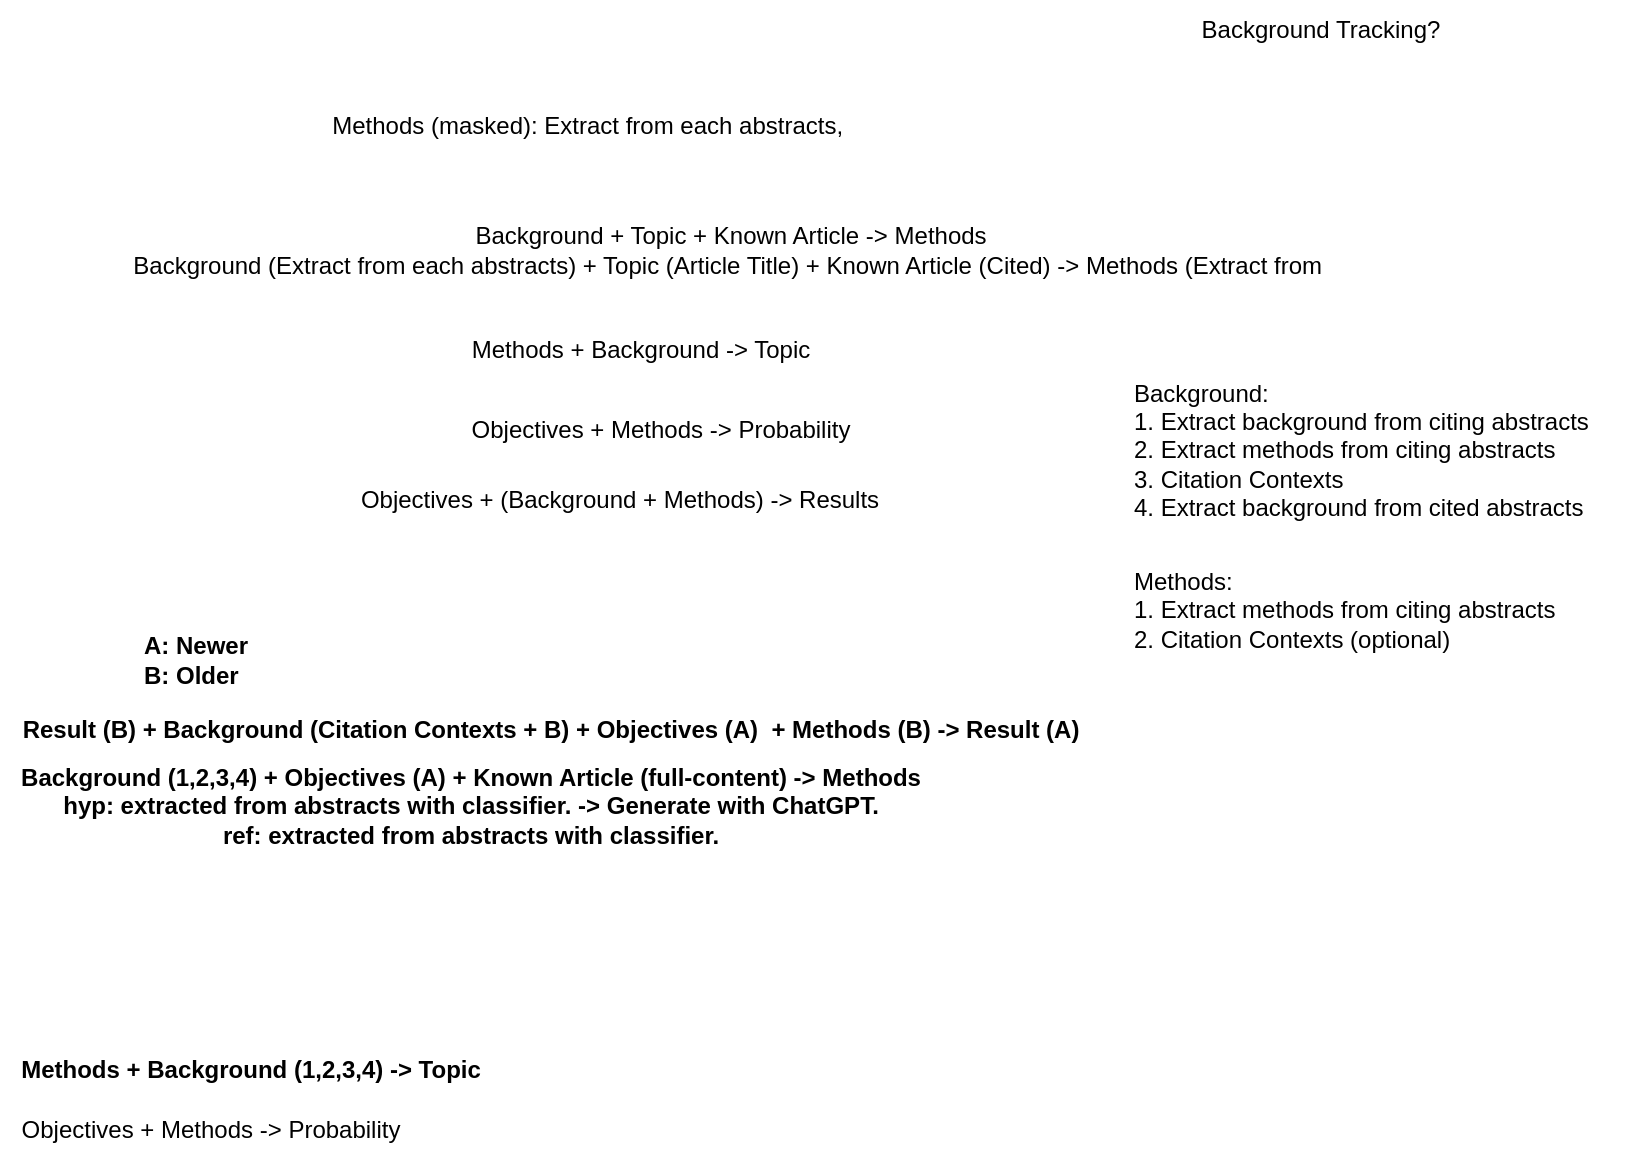 <mxfile version="21.6.8" type="device">
  <diagram name="Page-1" id="wK548PFpyx461JpntyU3">
    <mxGraphModel dx="1703" dy="481" grid="1" gridSize="10" guides="1" tooltips="1" connect="1" arrows="1" fold="1" page="1" pageScale="1" pageWidth="850" pageHeight="1100" math="0" shadow="0">
      <root>
        <mxCell id="0" />
        <mxCell id="1" parent="0" />
        <mxCell id="siveh0keMg_b1OPbo5xY-36" value="Methods (masked): Extract from each abstracts,&amp;nbsp;" style="text;html=1;align=center;verticalAlign=middle;resizable=0;points=[];autosize=1;strokeColor=none;fillColor=none;" vertex="1" parent="1">
          <mxGeometry x="80" y="348" width="280" height="30" as="geometry" />
        </mxCell>
        <mxCell id="siveh0keMg_b1OPbo5xY-37" value="Background + Topic + Known Article -&amp;gt; Methods&lt;br&gt;Background (Extract from each abstracts) + Topic (Article Title) + Known Article (Cited) -&amp;gt; Methods (Extract from&amp;nbsp;" style="text;html=1;align=center;verticalAlign=middle;resizable=0;points=[];autosize=1;strokeColor=none;fillColor=none;" vertex="1" parent="1">
          <mxGeometry x="-20" y="405" width="620" height="40" as="geometry" />
        </mxCell>
        <mxCell id="siveh0keMg_b1OPbo5xY-38" value="Methods + Background -&amp;gt; Topic" style="text;html=1;align=center;verticalAlign=middle;resizable=0;points=[];autosize=1;strokeColor=none;fillColor=none;" vertex="1" parent="1">
          <mxGeometry x="150" y="460" width="190" height="30" as="geometry" />
        </mxCell>
        <mxCell id="siveh0keMg_b1OPbo5xY-39" value="Objectives + Methods -&amp;gt; Probability" style="text;html=1;align=center;verticalAlign=middle;resizable=0;points=[];autosize=1;strokeColor=none;fillColor=none;" vertex="1" parent="1">
          <mxGeometry x="150" y="500" width="210" height="30" as="geometry" />
        </mxCell>
        <mxCell id="siveh0keMg_b1OPbo5xY-42" value="Background Tracking?" style="text;html=1;align=center;verticalAlign=middle;resizable=0;points=[];autosize=1;strokeColor=none;fillColor=none;" vertex="1" parent="1">
          <mxGeometry x="515" y="300" width="140" height="30" as="geometry" />
        </mxCell>
        <mxCell id="siveh0keMg_b1OPbo5xY-43" value="Objectives + (Background + Methods) -&amp;gt; Results" style="text;html=1;strokeColor=none;fillColor=none;align=center;verticalAlign=middle;whiteSpace=wrap;rounded=0;" vertex="1" parent="1">
          <mxGeometry x="75" y="535" width="320" height="30" as="geometry" />
        </mxCell>
        <mxCell id="siveh0keMg_b1OPbo5xY-44" value="Background:&amp;nbsp;&lt;br&gt;1. Extract background from citing abstracts&lt;br&gt;2. Extract methods from citing abstracts&lt;br&gt;3. Citation Contexts&lt;br&gt;4. Extract background from cited abstracts" style="text;html=1;align=left;verticalAlign=middle;resizable=0;points=[];autosize=1;strokeColor=none;fillColor=none;" vertex="1" parent="1">
          <mxGeometry x="490" y="480" width="250" height="90" as="geometry" />
        </mxCell>
        <mxCell id="siveh0keMg_b1OPbo5xY-46" value="Result (B) + Background (Citation Contexts + B) + Objectives (A)&amp;nbsp; + Methods (B) -&amp;gt; Result (A)" style="text;html=1;align=center;verticalAlign=middle;resizable=0;points=[];autosize=1;strokeColor=none;fillColor=none;fontStyle=1" vertex="1" parent="1">
          <mxGeometry x="-75" y="650" width="550" height="30" as="geometry" />
        </mxCell>
        <mxCell id="siveh0keMg_b1OPbo5xY-47" value="Background (1,2,3,4) + Objectives (A) + Known Article (full-content) -&amp;gt; Methods&lt;br&gt;hyp: extracted from abstracts with classifier. -&amp;gt; Generate with ChatGPT.&lt;br&gt;ref: extracted from abstracts with classifier." style="text;html=1;align=center;verticalAlign=middle;resizable=0;points=[];autosize=1;strokeColor=none;fillColor=none;fontStyle=1" vertex="1" parent="1">
          <mxGeometry x="-75" y="673" width="470" height="60" as="geometry" />
        </mxCell>
        <mxCell id="siveh0keMg_b1OPbo5xY-49" value="Methods:&amp;nbsp;&lt;br&gt;1. Extract methods from citing abstracts&lt;br&gt;2. Citation Contexts (optional)" style="text;html=1;align=left;verticalAlign=middle;resizable=0;points=[];autosize=1;strokeColor=none;fillColor=none;" vertex="1" parent="1">
          <mxGeometry x="490" y="575" width="230" height="60" as="geometry" />
        </mxCell>
        <mxCell id="siveh0keMg_b1OPbo5xY-50" value="Methods + Background (1,2,3,4) -&amp;gt; Topic" style="text;html=1;align=center;verticalAlign=middle;resizable=0;points=[];autosize=1;strokeColor=none;fillColor=none;fontStyle=1" vertex="1" parent="1">
          <mxGeometry x="-75" y="820" width="250" height="30" as="geometry" />
        </mxCell>
        <mxCell id="siveh0keMg_b1OPbo5xY-51" value="Objectives + Methods -&amp;gt; Probability" style="text;html=1;align=center;verticalAlign=middle;resizable=0;points=[];autosize=1;strokeColor=none;fillColor=none;" vertex="1" parent="1">
          <mxGeometry x="-75" y="850" width="210" height="30" as="geometry" />
        </mxCell>
        <mxCell id="siveh0keMg_b1OPbo5xY-52" value="&lt;b&gt;&lt;br&gt;&lt;/b&gt;" style="text;html=1;align=center;verticalAlign=middle;resizable=0;points=[];autosize=1;strokeColor=none;fillColor=none;" vertex="1" parent="1">
          <mxGeometry x="-50" y="718" width="20" height="30" as="geometry" />
        </mxCell>
        <mxCell id="siveh0keMg_b1OPbo5xY-53" value="A: Newer&lt;br&gt;B: Older" style="text;html=1;align=left;verticalAlign=middle;resizable=0;points=[];autosize=1;strokeColor=none;fillColor=none;fontStyle=1" vertex="1" parent="1">
          <mxGeometry x="-5" y="610" width="80" height="40" as="geometry" />
        </mxCell>
      </root>
    </mxGraphModel>
  </diagram>
</mxfile>
